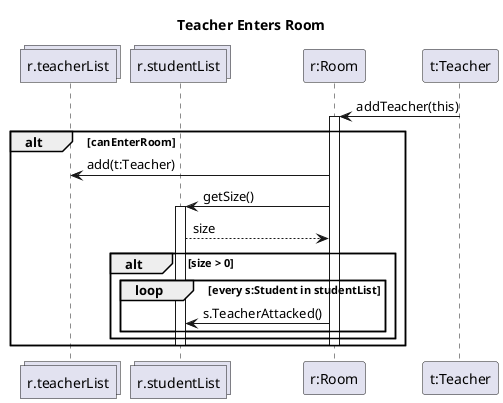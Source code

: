 @startuml 
title Teacher Enters Room
collections "r.teacherList" as tl
collections "r.studentList" as sl
participant "r:Room" as Room
participant "t:Teacher" as Teacher

Teacher -> Room : addTeacher(this)
alt canEnterRoom

    activate Room
        Room -> tl : add(t:Teacher)
            Room -> sl : getSize()
            activate sl
                sl --> Room : size

            alt size > 0
                loop every s:Student in studentList
                    Room -> sl : s.TeacherAttacked()
                end
            end
            deactivate sl
    deactivate Room
end
@enduml